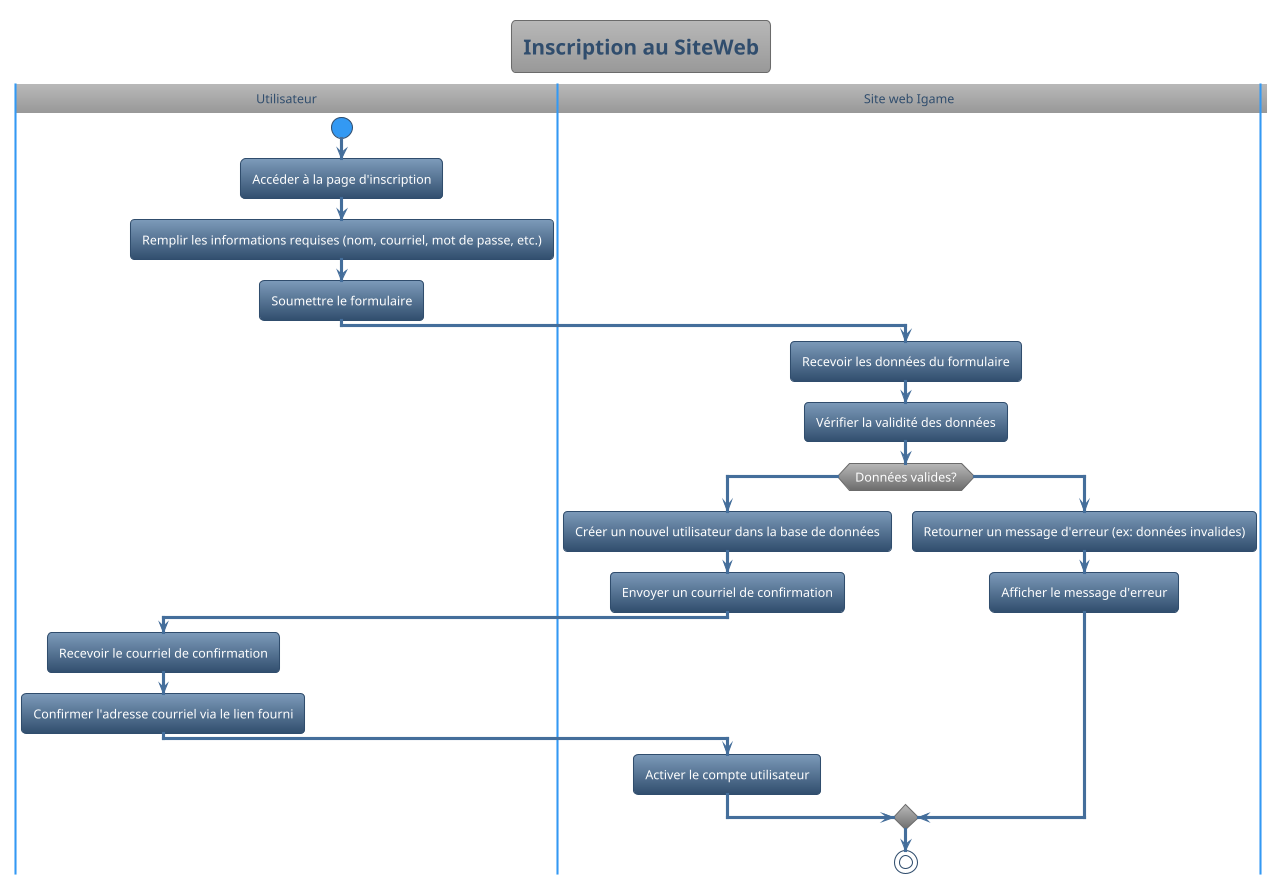 @startuml
!theme spacelab
title Inscription au SiteWeb
|Utilisateur|
start
:Accéder à la page d'inscription;
:Remplir les informations requises (nom, courriel, mot de passe, etc.);
:Soumettre le formulaire;
|Site web Igame|
:Recevoir les données du formulaire;
:Vérifier la validité des données;
if (Données valides?) then (Oui)
  :Créer un nouvel utilisateur dans la base de données;
  :Envoyer un courriel de confirmation;
  |Utilisateur|
  :Recevoir le courriel de confirmation;

  :Confirmer l'adresse courriel via le lien fourni;

  |Site web Igame|

  :Activer le compte utilisateur;
else (Non)
  :Retourner un message d'erreur (ex: données invalides);
  :Afficher le message d'erreur;

endif
stop
@enduml
